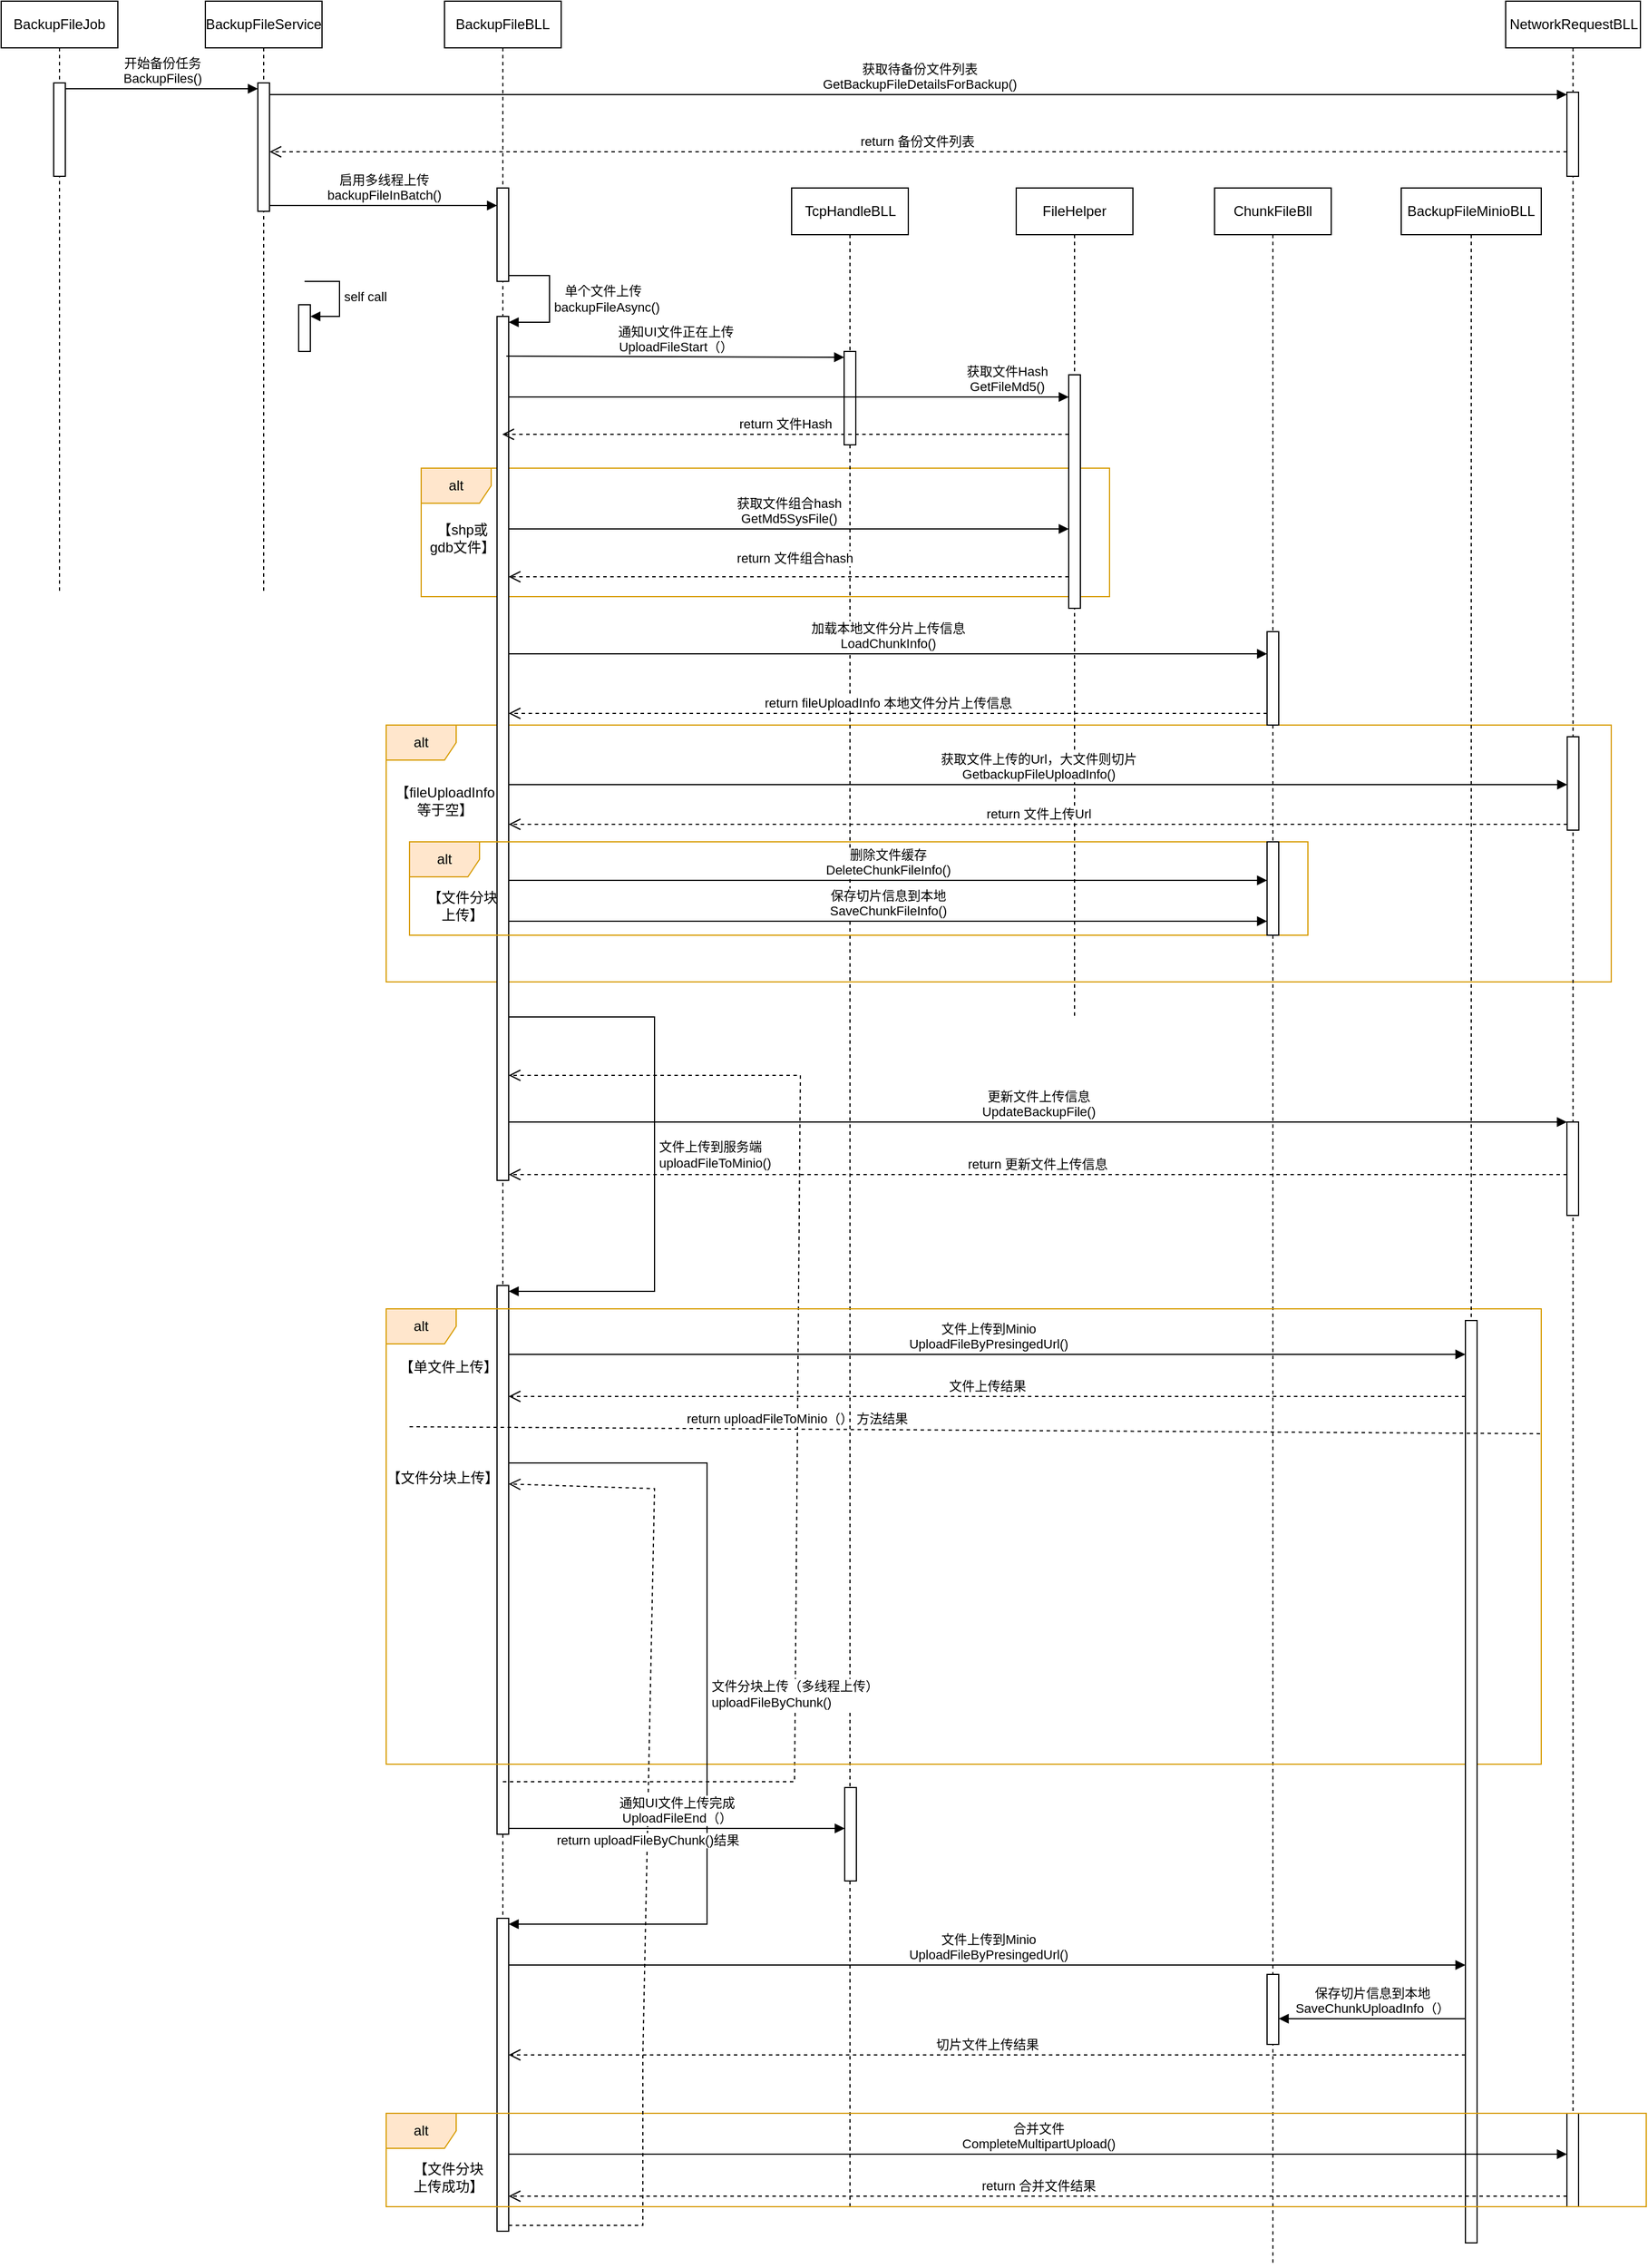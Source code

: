 <mxfile version="22.1.4" type="github">
  <diagram name="Page-1" id="9361dd3d-8414-5efd-6122-117bd74ce7a7">
    <mxGraphModel dx="1834" dy="746" grid="1" gridSize="10" guides="1" tooltips="1" connect="1" arrows="1" fold="1" page="0" pageScale="1.5" pageWidth="826" pageHeight="1169" background="none" math="0" shadow="0">
      <root>
        <mxCell id="0" />
        <mxCell id="1" parent="0" />
        <mxCell id="oIaSWCsyc41wVR5_9SYv-131" value="alt" style="shape=umlFrame;whiteSpace=wrap;html=1;pointerEvents=0;fillColor=#ffe6cc;strokeColor=#d79b00;" vertex="1" parent="1">
          <mxGeometry x="220" y="940" width="1050" height="220" as="geometry" />
        </mxCell>
        <mxCell id="oIaSWCsyc41wVR5_9SYv-118" value="alt" style="shape=umlFrame;whiteSpace=wrap;html=1;pointerEvents=0;fillColor=#ffe6cc;strokeColor=#d79b00;" vertex="1" parent="1">
          <mxGeometry x="250" y="720" width="590" height="110" as="geometry" />
        </mxCell>
        <mxCell id="oIaSWCsyc41wVR5_9SYv-89" value="BackupFileJob" style="shape=umlLifeline;perimeter=lifelinePerimeter;whiteSpace=wrap;html=1;container=1;dropTarget=0;collapsible=0;recursiveResize=0;outlineConnect=0;portConstraint=eastwest;newEdgeStyle={&quot;curved&quot;:0,&quot;rounded&quot;:0};" vertex="1" parent="1">
          <mxGeometry x="-110" y="320" width="100" height="505" as="geometry" />
        </mxCell>
        <mxCell id="oIaSWCsyc41wVR5_9SYv-90" value="" style="html=1;points=[[0,0,0,0,5],[0,1,0,0,-5],[1,0,0,0,5],[1,1,0,0,-5]];perimeter=orthogonalPerimeter;outlineConnect=0;targetShapes=umlLifeline;portConstraint=eastwest;newEdgeStyle={&quot;curved&quot;:0,&quot;rounded&quot;:0};" vertex="1" parent="oIaSWCsyc41wVR5_9SYv-89">
          <mxGeometry x="45" y="70" width="10" height="80" as="geometry" />
        </mxCell>
        <mxCell id="oIaSWCsyc41wVR5_9SYv-91" value="BackupFileService" style="shape=umlLifeline;perimeter=lifelinePerimeter;whiteSpace=wrap;html=1;container=1;dropTarget=0;collapsible=0;recursiveResize=0;outlineConnect=0;portConstraint=eastwest;newEdgeStyle={&quot;curved&quot;:0,&quot;rounded&quot;:0};" vertex="1" parent="1">
          <mxGeometry x="65" y="320" width="100" height="505" as="geometry" />
        </mxCell>
        <mxCell id="oIaSWCsyc41wVR5_9SYv-92" value="" style="html=1;points=[[0,0,0,0,5],[0,1,0,0,-5],[1,0,0,0,5],[1,1,0,0,-5]];perimeter=orthogonalPerimeter;outlineConnect=0;targetShapes=umlLifeline;portConstraint=eastwest;newEdgeStyle={&quot;curved&quot;:0,&quot;rounded&quot;:0};" vertex="1" parent="oIaSWCsyc41wVR5_9SYv-91">
          <mxGeometry x="45" y="70" width="10" height="110" as="geometry" />
        </mxCell>
        <mxCell id="oIaSWCsyc41wVR5_9SYv-94" value="开始备份任务&lt;br&gt;BackupFiles()" style="html=1;verticalAlign=bottom;endArrow=block;curved=0;rounded=0;exitX=1;exitY=0;exitDx=0;exitDy=5;exitPerimeter=0;" edge="1" parent="1" source="oIaSWCsyc41wVR5_9SYv-90" target="oIaSWCsyc41wVR5_9SYv-92">
          <mxGeometry x="0.006" width="80" relative="1" as="geometry">
            <mxPoint x="-10" y="390" as="sourcePoint" />
            <mxPoint x="160.5" y="390" as="targetPoint" />
            <mxPoint as="offset" />
          </mxGeometry>
        </mxCell>
        <mxCell id="oIaSWCsyc41wVR5_9SYv-95" value="NetworkRequestBLL" style="shape=umlLifeline;perimeter=lifelinePerimeter;whiteSpace=wrap;html=1;container=1;dropTarget=0;collapsible=0;recursiveResize=0;outlineConnect=0;portConstraint=eastwest;newEdgeStyle={&quot;curved&quot;:0,&quot;rounded&quot;:0};" vertex="1" parent="1">
          <mxGeometry x="1179.5" y="320" width="115.5" height="1860" as="geometry" />
        </mxCell>
        <mxCell id="oIaSWCsyc41wVR5_9SYv-96" value="" style="html=1;points=[[0,0,0,0,5],[0,1,0,0,-5],[1,0,0,0,5],[1,1,0,0,-5]];perimeter=orthogonalPerimeter;outlineConnect=0;targetShapes=umlLifeline;portConstraint=eastwest;newEdgeStyle={&quot;curved&quot;:0,&quot;rounded&quot;:0};" vertex="1" parent="oIaSWCsyc41wVR5_9SYv-95">
          <mxGeometry x="52.5" y="78" width="10" height="72" as="geometry" />
        </mxCell>
        <mxCell id="oIaSWCsyc41wVR5_9SYv-133" value="" style="html=1;points=[[0,0,0,0,5],[0,1,0,0,-5],[1,0,0,0,5],[1,1,0,0,-5]];perimeter=orthogonalPerimeter;outlineConnect=0;targetShapes=umlLifeline;portConstraint=eastwest;newEdgeStyle={&quot;curved&quot;:0,&quot;rounded&quot;:0};" vertex="1" parent="oIaSWCsyc41wVR5_9SYv-95">
          <mxGeometry x="52.75" y="630" width="10" height="80" as="geometry" />
        </mxCell>
        <mxCell id="oIaSWCsyc41wVR5_9SYv-165" value="" style="html=1;points=[[0,0,0,0,5],[0,1,0,0,-5],[1,0,0,0,5],[1,1,0,0,-5]];perimeter=orthogonalPerimeter;outlineConnect=0;targetShapes=umlLifeline;portConstraint=eastwest;newEdgeStyle={&quot;curved&quot;:0,&quot;rounded&quot;:0};" vertex="1" parent="oIaSWCsyc41wVR5_9SYv-95">
          <mxGeometry x="52.5" y="1809" width="10" height="80" as="geometry" />
        </mxCell>
        <mxCell id="oIaSWCsyc41wVR5_9SYv-170" value="" style="html=1;points=[[0,0,0,0,5],[0,1,0,0,-5],[1,0,0,0,5],[1,1,0,0,-5]];perimeter=orthogonalPerimeter;outlineConnect=0;targetShapes=umlLifeline;portConstraint=eastwest;newEdgeStyle={&quot;curved&quot;:0,&quot;rounded&quot;:0};" vertex="1" parent="oIaSWCsyc41wVR5_9SYv-95">
          <mxGeometry x="52.5" y="960" width="10" height="80" as="geometry" />
        </mxCell>
        <mxCell id="oIaSWCsyc41wVR5_9SYv-97" value="获取待备份文件列表&lt;br&gt;GetBackupFileDetailsForBackup()" style="html=1;verticalAlign=bottom;endArrow=block;curved=0;rounded=0;" edge="1" parent="1" target="oIaSWCsyc41wVR5_9SYv-96">
          <mxGeometry x="0.001" width="80" relative="1" as="geometry">
            <mxPoint x="120" y="400" as="sourcePoint" />
            <mxPoint x="200" y="400" as="targetPoint" />
            <mxPoint as="offset" />
          </mxGeometry>
        </mxCell>
        <mxCell id="oIaSWCsyc41wVR5_9SYv-98" value="return 备份文件列表" style="html=1;verticalAlign=bottom;endArrow=open;dashed=1;endSize=8;curved=0;rounded=0;" edge="1" parent="1" source="oIaSWCsyc41wVR5_9SYv-96">
          <mxGeometry x="0.001" relative="1" as="geometry">
            <mxPoint x="775" y="449" as="sourcePoint" />
            <mxPoint x="120" y="449" as="targetPoint" />
            <mxPoint as="offset" />
          </mxGeometry>
        </mxCell>
        <mxCell id="oIaSWCsyc41wVR5_9SYv-99" value="BackupFileBLL" style="shape=umlLifeline;perimeter=lifelinePerimeter;whiteSpace=wrap;html=1;container=1;dropTarget=0;collapsible=0;recursiveResize=0;outlineConnect=0;portConstraint=eastwest;newEdgeStyle={&quot;curved&quot;:0,&quot;rounded&quot;:0};" vertex="1" parent="1">
          <mxGeometry x="270" y="320" width="100" height="1910" as="geometry" />
        </mxCell>
        <mxCell id="oIaSWCsyc41wVR5_9SYv-100" value="" style="html=1;points=[[0,0,0,0,5],[0,1,0,0,-5],[1,0,0,0,5],[1,1,0,0,-5]];perimeter=orthogonalPerimeter;outlineConnect=0;targetShapes=umlLifeline;portConstraint=eastwest;newEdgeStyle={&quot;curved&quot;:0,&quot;rounded&quot;:0};" vertex="1" parent="oIaSWCsyc41wVR5_9SYv-99">
          <mxGeometry x="45" y="160" width="10" height="80" as="geometry" />
        </mxCell>
        <mxCell id="oIaSWCsyc41wVR5_9SYv-107" value="" style="html=1;points=[[0,0,0,0,5],[0,1,0,0,-5],[1,0,0,0,5],[1,1,0,0,-5]];perimeter=orthogonalPerimeter;outlineConnect=0;targetShapes=umlLifeline;portConstraint=eastwest;newEdgeStyle={&quot;curved&quot;:0,&quot;rounded&quot;:0};" vertex="1" parent="oIaSWCsyc41wVR5_9SYv-99">
          <mxGeometry x="45" y="270" width="10" height="740" as="geometry" />
        </mxCell>
        <mxCell id="oIaSWCsyc41wVR5_9SYv-106" value="&amp;nbsp; &amp;nbsp;单个文件上传&lt;br&gt;backupFileAsync()" style="html=1;align=left;spacingLeft=2;endArrow=block;rounded=0;edgeStyle=orthogonalEdgeStyle;curved=0;rounded=0;exitX=1;exitY=1;exitDx=0;exitDy=-5;exitPerimeter=0;entryX=1;entryY=0;entryDx=0;entryDy=5;entryPerimeter=0;" edge="1" target="oIaSWCsyc41wVR5_9SYv-107" parent="oIaSWCsyc41wVR5_9SYv-99" source="oIaSWCsyc41wVR5_9SYv-100">
          <mxGeometry relative="1" as="geometry">
            <mxPoint x="67.28" y="220" as="sourcePoint" />
            <Array as="points">
              <mxPoint x="90" y="235" />
              <mxPoint x="90" y="275" />
            </Array>
            <mxPoint x="72.28" y="250" as="targetPoint" />
            <mxPoint as="offset" />
          </mxGeometry>
        </mxCell>
        <mxCell id="oIaSWCsyc41wVR5_9SYv-143" value="" style="html=1;points=[[0,0,0,0,5],[0,1,0,0,-5],[1,0,0,0,5],[1,1,0,0,-5]];perimeter=orthogonalPerimeter;outlineConnect=0;targetShapes=umlLifeline;portConstraint=eastwest;newEdgeStyle={&quot;curved&quot;:0,&quot;rounded&quot;:0};" vertex="1" parent="oIaSWCsyc41wVR5_9SYv-99">
          <mxGeometry x="45" y="1100" width="10" height="470" as="geometry" />
        </mxCell>
        <mxCell id="oIaSWCsyc41wVR5_9SYv-145" value="文件上传到服务端&lt;br&gt;uploadFileToMinio()" style="html=1;align=left;spacingLeft=2;endArrow=block;rounded=0;edgeStyle=orthogonalEdgeStyle;curved=0;rounded=0;entryX=1;entryY=0;entryDx=0;entryDy=5;entryPerimeter=0;" edge="1" target="oIaSWCsyc41wVR5_9SYv-143" parent="oIaSWCsyc41wVR5_9SYv-99" source="oIaSWCsyc41wVR5_9SYv-107">
          <mxGeometry x="0.002" relative="1" as="geometry">
            <mxPoint x="150" y="880" as="sourcePoint" />
            <Array as="points">
              <mxPoint x="180" y="870" />
              <mxPoint x="180" y="1105" />
            </Array>
            <mxPoint x="160" y="1000" as="targetPoint" />
            <mxPoint as="offset" />
          </mxGeometry>
        </mxCell>
        <mxCell id="oIaSWCsyc41wVR5_9SYv-155" value="" style="html=1;points=[[0,0,0,0,5],[0,1,0,0,-5],[1,0,0,0,5],[1,1,0,0,-5]];perimeter=orthogonalPerimeter;outlineConnect=0;targetShapes=umlLifeline;portConstraint=eastwest;newEdgeStyle={&quot;curved&quot;:0,&quot;rounded&quot;:0};" vertex="1" parent="oIaSWCsyc41wVR5_9SYv-99">
          <mxGeometry x="45" y="1642" width="10" height="268" as="geometry" />
        </mxCell>
        <mxCell id="oIaSWCsyc41wVR5_9SYv-169" value="return&amp;nbsp;uploadFileToMinio（） 方法结果" style="html=1;verticalAlign=bottom;endArrow=open;dashed=1;endSize=8;curved=0;rounded=0;" edge="1" parent="oIaSWCsyc41wVR5_9SYv-99" source="oIaSWCsyc41wVR5_9SYv-99" target="oIaSWCsyc41wVR5_9SYv-107">
          <mxGeometry relative="1" as="geometry">
            <mxPoint x="180" y="1539" as="sourcePoint" />
            <mxPoint x="180" y="1050" as="targetPoint" />
            <Array as="points">
              <mxPoint x="300" y="1525" />
              <mxPoint x="305" y="920" />
            </Array>
            <mxPoint as="offset" />
          </mxGeometry>
        </mxCell>
        <mxCell id="oIaSWCsyc41wVR5_9SYv-101" value="启用多线程上传&lt;br&gt;backupFileInBatch()" style="html=1;verticalAlign=bottom;endArrow=block;curved=0;rounded=0;exitX=1;exitY=1;exitDx=0;exitDy=-5;exitPerimeter=0;" edge="1" parent="1" source="oIaSWCsyc41wVR5_9SYv-92" target="oIaSWCsyc41wVR5_9SYv-100">
          <mxGeometry x="0.005" width="80" relative="1" as="geometry">
            <mxPoint x="120" y="490" as="sourcePoint" />
            <mxPoint x="200" y="490" as="targetPoint" />
            <mxPoint as="offset" />
          </mxGeometry>
        </mxCell>
        <mxCell id="oIaSWCsyc41wVR5_9SYv-103" value="" style="html=1;points=[[0,0,0,0,5],[0,1,0,0,-5],[1,0,0,0,5],[1,1,0,0,-5]];perimeter=orthogonalPerimeter;outlineConnect=0;targetShapes=umlLifeline;portConstraint=eastwest;newEdgeStyle={&quot;curved&quot;:0,&quot;rounded&quot;:0};" vertex="1" parent="1">
          <mxGeometry x="145" y="580" width="10" height="40" as="geometry" />
        </mxCell>
        <mxCell id="oIaSWCsyc41wVR5_9SYv-104" value="self call" style="html=1;align=left;spacingLeft=2;endArrow=block;rounded=0;edgeStyle=orthogonalEdgeStyle;curved=0;rounded=0;" edge="1" target="oIaSWCsyc41wVR5_9SYv-103" parent="1">
          <mxGeometry relative="1" as="geometry">
            <mxPoint x="150" y="560" as="sourcePoint" />
            <Array as="points">
              <mxPoint x="180" y="590" />
            </Array>
          </mxGeometry>
        </mxCell>
        <mxCell id="oIaSWCsyc41wVR5_9SYv-108" value="TcpHandleBLL" style="shape=umlLifeline;perimeter=lifelinePerimeter;whiteSpace=wrap;html=1;container=1;dropTarget=0;collapsible=0;recursiveResize=0;outlineConnect=0;portConstraint=eastwest;newEdgeStyle={&quot;curved&quot;:0,&quot;rounded&quot;:0};" vertex="1" parent="1">
          <mxGeometry x="567.5" y="480" width="100" height="1730" as="geometry" />
        </mxCell>
        <mxCell id="oIaSWCsyc41wVR5_9SYv-109" value="" style="html=1;points=[[0,0,0,0,5],[0,1,0,0,-5],[1,0,0,0,5],[1,1,0,0,-5]];perimeter=orthogonalPerimeter;outlineConnect=0;targetShapes=umlLifeline;portConstraint=eastwest;newEdgeStyle={&quot;curved&quot;:0,&quot;rounded&quot;:0};" vertex="1" parent="oIaSWCsyc41wVR5_9SYv-108">
          <mxGeometry x="45" y="140" width="10" height="80" as="geometry" />
        </mxCell>
        <mxCell id="oIaSWCsyc41wVR5_9SYv-173" value="" style="html=1;points=[[0,0,0,0,5],[0,1,0,0,-5],[1,0,0,0,5],[1,1,0,0,-5]];perimeter=orthogonalPerimeter;outlineConnect=0;targetShapes=umlLifeline;portConstraint=eastwest;newEdgeStyle={&quot;curved&quot;:0,&quot;rounded&quot;:0};" vertex="1" parent="oIaSWCsyc41wVR5_9SYv-108">
          <mxGeometry x="45.5" y="1370" width="10" height="80" as="geometry" />
        </mxCell>
        <mxCell id="oIaSWCsyc41wVR5_9SYv-112" value="通知UI文件正在上传&lt;br&gt;UploadFileStart（）" style="html=1;verticalAlign=bottom;endArrow=block;curved=0;rounded=0;exitX=0.8;exitY=0.388;exitDx=0;exitDy=0;exitPerimeter=0;entryX=0;entryY=0;entryDx=0;entryDy=5;entryPerimeter=0;" edge="1" parent="1" target="oIaSWCsyc41wVR5_9SYv-109">
          <mxGeometry width="80" relative="1" as="geometry">
            <mxPoint x="323" y="624.04" as="sourcePoint" />
            <mxPoint x="605" y="624.04" as="targetPoint" />
          </mxGeometry>
        </mxCell>
        <mxCell id="oIaSWCsyc41wVR5_9SYv-113" value="FileHelper" style="shape=umlLifeline;perimeter=lifelinePerimeter;whiteSpace=wrap;html=1;container=1;dropTarget=0;collapsible=0;recursiveResize=0;outlineConnect=0;portConstraint=eastwest;newEdgeStyle={&quot;curved&quot;:0,&quot;rounded&quot;:0};" vertex="1" parent="1">
          <mxGeometry x="760" y="480" width="100" height="710" as="geometry" />
        </mxCell>
        <mxCell id="oIaSWCsyc41wVR5_9SYv-114" value="" style="html=1;points=[[0,0,0,0,5],[0,1,0,0,-5],[1,0,0,0,5],[1,1,0,0,-5]];perimeter=orthogonalPerimeter;outlineConnect=0;targetShapes=umlLifeline;portConstraint=eastwest;newEdgeStyle={&quot;curved&quot;:0,&quot;rounded&quot;:0};" vertex="1" parent="oIaSWCsyc41wVR5_9SYv-113">
          <mxGeometry x="45" y="160" width="10" height="200" as="geometry" />
        </mxCell>
        <mxCell id="oIaSWCsyc41wVR5_9SYv-115" value="获取文件Hash&lt;br&gt;GetFileMd5()" style="html=1;verticalAlign=bottom;endArrow=block;curved=0;rounded=0;" edge="1" parent="1" target="oIaSWCsyc41wVR5_9SYv-114">
          <mxGeometry x="0.779" width="80" relative="1" as="geometry">
            <mxPoint x="325" y="659" as="sourcePoint" />
            <mxPoint x="440" y="659" as="targetPoint" />
            <mxPoint as="offset" />
          </mxGeometry>
        </mxCell>
        <mxCell id="oIaSWCsyc41wVR5_9SYv-116" value="return 文件Hash" style="html=1;verticalAlign=bottom;endArrow=open;dashed=1;endSize=8;curved=0;rounded=0;" edge="1" parent="1">
          <mxGeometry relative="1" as="geometry">
            <mxPoint x="805" y="691" as="sourcePoint" />
            <mxPoint x="319.5" y="691" as="targetPoint" />
          </mxGeometry>
        </mxCell>
        <mxCell id="oIaSWCsyc41wVR5_9SYv-119" value="【shp或&lt;br style=&quot;border-color: var(--border-color);&quot;&gt;gdb文件】" style="text;html=1;align=center;verticalAlign=middle;resizable=0;points=[];autosize=1;strokeColor=none;fillColor=none;" vertex="1" parent="1">
          <mxGeometry x="245" y="760" width="80" height="40" as="geometry" />
        </mxCell>
        <mxCell id="oIaSWCsyc41wVR5_9SYv-123" value="获取文件组合hash&lt;br&gt;GetMd5SysFile()" style="html=1;verticalAlign=bottom;endArrow=block;curved=0;rounded=0;" edge="1" parent="1">
          <mxGeometry width="80" relative="1" as="geometry">
            <mxPoint x="325" y="772" as="sourcePoint" />
            <mxPoint x="805" y="772" as="targetPoint" />
          </mxGeometry>
        </mxCell>
        <mxCell id="oIaSWCsyc41wVR5_9SYv-125" value="ChunkFileBll" style="shape=umlLifeline;perimeter=lifelinePerimeter;whiteSpace=wrap;html=1;container=1;dropTarget=0;collapsible=0;recursiveResize=0;outlineConnect=0;portConstraint=eastwest;newEdgeStyle={&quot;curved&quot;:0,&quot;rounded&quot;:0};" vertex="1" parent="1">
          <mxGeometry x="930" y="480" width="100" height="1780" as="geometry" />
        </mxCell>
        <mxCell id="oIaSWCsyc41wVR5_9SYv-126" value="" style="html=1;points=[[0,0,0,0,5],[0,1,0,0,-5],[1,0,0,0,5],[1,1,0,0,-5]];perimeter=orthogonalPerimeter;outlineConnect=0;targetShapes=umlLifeline;portConstraint=eastwest;newEdgeStyle={&quot;curved&quot;:0,&quot;rounded&quot;:0};" vertex="1" parent="oIaSWCsyc41wVR5_9SYv-125">
          <mxGeometry x="45" y="380" width="10" height="80" as="geometry" />
        </mxCell>
        <mxCell id="oIaSWCsyc41wVR5_9SYv-175" value="" style="html=1;points=[[0,0,0,0,5],[0,1,0,0,-5],[1,0,0,0,5],[1,1,0,0,-5]];perimeter=orthogonalPerimeter;outlineConnect=0;targetShapes=umlLifeline;portConstraint=eastwest;newEdgeStyle={&quot;curved&quot;:0,&quot;rounded&quot;:0};" vertex="1" parent="oIaSWCsyc41wVR5_9SYv-125">
          <mxGeometry x="45" y="1530" width="10" height="60" as="geometry" />
        </mxCell>
        <mxCell id="oIaSWCsyc41wVR5_9SYv-127" value="return 文件组合hash" style="html=1;verticalAlign=bottom;endArrow=open;dashed=1;endSize=8;curved=0;rounded=0;" edge="1" parent="1">
          <mxGeometry x="-0.021" y="-7" relative="1" as="geometry">
            <mxPoint x="805" y="813" as="sourcePoint" />
            <mxPoint x="325" y="813" as="targetPoint" />
            <mxPoint as="offset" />
          </mxGeometry>
        </mxCell>
        <mxCell id="oIaSWCsyc41wVR5_9SYv-129" value="加载本地文件分片上传信息&lt;br&gt;LoadChunkInfo()" style="html=1;verticalAlign=bottom;endArrow=block;curved=0;rounded=0;entryX=0;entryY=0;entryDx=0;entryDy=5;entryPerimeter=0;" edge="1" parent="1">
          <mxGeometry width="80" relative="1" as="geometry">
            <mxPoint x="325" y="879" as="sourcePoint" />
            <mxPoint x="975" y="879" as="targetPoint" />
            <mxPoint as="offset" />
          </mxGeometry>
        </mxCell>
        <mxCell id="oIaSWCsyc41wVR5_9SYv-130" value="return&amp;nbsp;fileUploadInfo 本地文件分片上传信息" style="html=1;verticalAlign=bottom;endArrow=open;dashed=1;endSize=8;curved=0;rounded=0;" edge="1" parent="1">
          <mxGeometry relative="1" as="geometry">
            <mxPoint x="975" y="930" as="sourcePoint" />
            <mxPoint x="325" y="930" as="targetPoint" />
            <mxPoint as="offset" />
          </mxGeometry>
        </mxCell>
        <mxCell id="oIaSWCsyc41wVR5_9SYv-132" value="【fileUploadInfo&lt;br style=&quot;border-color: var(--border-color);&quot;&gt;等于空】" style="text;html=1;align=center;verticalAlign=middle;resizable=0;points=[];autosize=1;strokeColor=none;fillColor=none;" vertex="1" parent="1">
          <mxGeometry x="215" y="985" width="110" height="40" as="geometry" />
        </mxCell>
        <mxCell id="oIaSWCsyc41wVR5_9SYv-134" value="获取文件上传的Url，大文件则切片&lt;br&gt;GetbackupFileUploadInfo()" style="html=1;verticalAlign=bottom;endArrow=block;curved=0;rounded=0;" edge="1" parent="1" target="oIaSWCsyc41wVR5_9SYv-133">
          <mxGeometry width="80" relative="1" as="geometry">
            <mxPoint x="325" y="991" as="sourcePoint" />
            <mxPoint x="1120.25" y="991" as="targetPoint" />
          </mxGeometry>
        </mxCell>
        <mxCell id="oIaSWCsyc41wVR5_9SYv-135" value="alt" style="shape=umlFrame;whiteSpace=wrap;html=1;pointerEvents=0;fillColor=#ffe6cc;strokeColor=#d79b00;" vertex="1" parent="1">
          <mxGeometry x="240" y="1040" width="770" height="80" as="geometry" />
        </mxCell>
        <mxCell id="oIaSWCsyc41wVR5_9SYv-137" value="【单文件上传】" style="text;html=1;align=center;verticalAlign=middle;resizable=0;points=[];autosize=1;strokeColor=none;fillColor=none;" vertex="1" parent="1">
          <mxGeometry x="218" y="1475" width="110" height="30" as="geometry" />
        </mxCell>
        <mxCell id="oIaSWCsyc41wVR5_9SYv-138" value="" style="html=1;points=[[0,0,0,0,5],[0,1,0,0,-5],[1,0,0,0,5],[1,1,0,0,-5]];perimeter=orthogonalPerimeter;outlineConnect=0;targetShapes=umlLifeline;portConstraint=eastwest;newEdgeStyle={&quot;curved&quot;:0,&quot;rounded&quot;:0};" vertex="1" parent="1">
          <mxGeometry x="975" y="1040" width="10" height="80" as="geometry" />
        </mxCell>
        <mxCell id="oIaSWCsyc41wVR5_9SYv-140" value="return 文件上传Url" style="html=1;verticalAlign=bottom;endArrow=open;dashed=1;endSize=8;curved=0;rounded=0;exitX=0;exitY=1;exitDx=0;exitDy=-5;exitPerimeter=0;" edge="1" parent="1" source="oIaSWCsyc41wVR5_9SYv-133" target="oIaSWCsyc41wVR5_9SYv-107">
          <mxGeometry relative="1" as="geometry">
            <mxPoint x="1080" y="1020" as="sourcePoint" />
            <mxPoint x="1000" y="1020" as="targetPoint" />
          </mxGeometry>
        </mxCell>
        <mxCell id="oIaSWCsyc41wVR5_9SYv-141" value="删除文件缓存&lt;br&gt;DeleteChunkFileInfo()" style="html=1;verticalAlign=bottom;endArrow=block;curved=0;rounded=0;" edge="1" parent="1">
          <mxGeometry width="80" relative="1" as="geometry">
            <mxPoint x="325" y="1073" as="sourcePoint" />
            <mxPoint x="975" y="1073" as="targetPoint" />
          </mxGeometry>
        </mxCell>
        <mxCell id="oIaSWCsyc41wVR5_9SYv-142" value="保存切片信息到本地&lt;br&gt;SaveChunkFileInfo()" style="html=1;verticalAlign=bottom;endArrow=block;curved=0;rounded=0;" edge="1" parent="1">
          <mxGeometry width="80" relative="1" as="geometry">
            <mxPoint x="325" y="1108" as="sourcePoint" />
            <mxPoint x="975" y="1108" as="targetPoint" />
            <mxPoint as="offset" />
          </mxGeometry>
        </mxCell>
        <mxCell id="oIaSWCsyc41wVR5_9SYv-147" value="alt" style="shape=umlFrame;whiteSpace=wrap;html=1;pointerEvents=0;fillColor=#ffe6cc;strokeColor=#d79b00;" vertex="1" parent="1">
          <mxGeometry x="220" y="1440" width="990" height="390" as="geometry" />
        </mxCell>
        <mxCell id="oIaSWCsyc41wVR5_9SYv-148" value="文件上传到Minio&lt;br&gt;UploadFileByPresingedUrl()" style="html=1;verticalAlign=bottom;endArrow=block;curved=0;rounded=0;" edge="1" parent="1" target="oIaSWCsyc41wVR5_9SYv-146">
          <mxGeometry x="0.001" width="80" relative="1" as="geometry">
            <mxPoint x="325" y="1479" as="sourcePoint" />
            <mxPoint x="1135" y="1479" as="targetPoint" />
            <mxPoint as="offset" />
          </mxGeometry>
        </mxCell>
        <mxCell id="oIaSWCsyc41wVR5_9SYv-149" value="BackupFileMinioBLL" style="shape=umlLifeline;perimeter=lifelinePerimeter;whiteSpace=wrap;html=1;container=1;dropTarget=0;collapsible=0;recursiveResize=0;outlineConnect=0;portConstraint=eastwest;newEdgeStyle={&quot;curved&quot;:0,&quot;rounded&quot;:0};" vertex="1" parent="1">
          <mxGeometry x="1090" y="480" width="120" height="1760" as="geometry" />
        </mxCell>
        <mxCell id="oIaSWCsyc41wVR5_9SYv-146" value="" style="html=1;points=[[0,0,0,0,5],[0,1,0,0,-5],[1,0,0,0,5],[1,1,0,0,-5]];perimeter=orthogonalPerimeter;outlineConnect=0;targetShapes=umlLifeline;portConstraint=eastwest;newEdgeStyle={&quot;curved&quot;:0,&quot;rounded&quot;:0};" vertex="1" parent="oIaSWCsyc41wVR5_9SYv-149">
          <mxGeometry x="55" y="970" width="10" height="790" as="geometry" />
        </mxCell>
        <mxCell id="oIaSWCsyc41wVR5_9SYv-151" value="文件上传结果" style="html=1;verticalAlign=bottom;endArrow=open;dashed=1;endSize=8;curved=0;rounded=0;" edge="1" parent="1" source="oIaSWCsyc41wVR5_9SYv-146">
          <mxGeometry relative="1" as="geometry">
            <mxPoint x="1135" y="1515" as="sourcePoint" />
            <mxPoint x="325" y="1515" as="targetPoint" />
          </mxGeometry>
        </mxCell>
        <mxCell id="oIaSWCsyc41wVR5_9SYv-152" value="" style="endArrow=none;dashed=1;html=1;rounded=0;entryX=1;entryY=0.614;entryDx=0;entryDy=0;entryPerimeter=0;" edge="1" parent="1">
          <mxGeometry width="50" height="50" relative="1" as="geometry">
            <mxPoint x="240" y="1541" as="sourcePoint" />
            <mxPoint x="1210" y="1546.96" as="targetPoint" />
          </mxGeometry>
        </mxCell>
        <mxCell id="oIaSWCsyc41wVR5_9SYv-153" value="【文件分块上传】" style="text;html=1;align=center;verticalAlign=middle;resizable=0;points=[];autosize=1;strokeColor=none;fillColor=none;" vertex="1" parent="1">
          <mxGeometry x="208" y="1570" width="120" height="30" as="geometry" />
        </mxCell>
        <mxCell id="oIaSWCsyc41wVR5_9SYv-154" value="【文件分块&lt;br&gt;上传】" style="text;html=1;align=center;verticalAlign=middle;resizable=0;points=[];autosize=1;strokeColor=none;fillColor=none;" vertex="1" parent="1">
          <mxGeometry x="245" y="1075" width="80" height="40" as="geometry" />
        </mxCell>
        <mxCell id="oIaSWCsyc41wVR5_9SYv-156" value="文件分块上传（多线程上传）&lt;br&gt;uploadFileByChunk()" style="html=1;align=left;spacingLeft=2;endArrow=block;rounded=0;edgeStyle=orthogonalEdgeStyle;curved=0;rounded=0;entryX=1;entryY=0;entryDx=0;entryDy=5;entryPerimeter=0;" edge="1" parent="1" target="oIaSWCsyc41wVR5_9SYv-155">
          <mxGeometry x="0.002" relative="1" as="geometry">
            <mxPoint x="325" y="1572" as="sourcePoint" />
            <Array as="points">
              <mxPoint x="495" y="1572" />
              <mxPoint x="495" y="1967" />
            </Array>
            <mxPoint x="370" y="1807" as="targetPoint" />
            <mxPoint as="offset" />
          </mxGeometry>
        </mxCell>
        <mxCell id="oIaSWCsyc41wVR5_9SYv-157" value="文件上传到Minio&lt;br&gt;UploadFileByPresingedUrl()" style="html=1;verticalAlign=bottom;endArrow=block;curved=0;rounded=0;" edge="1" parent="1">
          <mxGeometry x="0.001" width="80" relative="1" as="geometry">
            <mxPoint x="325" y="2002" as="sourcePoint" />
            <mxPoint x="1145" y="2002" as="targetPoint" />
            <mxPoint as="offset" />
          </mxGeometry>
        </mxCell>
        <mxCell id="oIaSWCsyc41wVR5_9SYv-160" value="切片文件上传结果" style="html=1;verticalAlign=bottom;endArrow=open;dashed=1;endSize=8;curved=0;rounded=0;" edge="1" parent="1">
          <mxGeometry relative="1" as="geometry">
            <mxPoint x="1145" y="2079" as="sourcePoint" />
            <mxPoint x="325" y="2079" as="targetPoint" />
          </mxGeometry>
        </mxCell>
        <mxCell id="oIaSWCsyc41wVR5_9SYv-163" value="alt" style="shape=umlFrame;whiteSpace=wrap;html=1;pointerEvents=0;fillColor=#ffe6cc;strokeColor=#d79b00;" vertex="1" parent="1">
          <mxGeometry x="220" y="2129" width="1080" height="80" as="geometry" />
        </mxCell>
        <mxCell id="oIaSWCsyc41wVR5_9SYv-164" value="【文件分块&lt;br&gt;上传成功】" style="text;html=1;align=center;verticalAlign=middle;resizable=0;points=[];autosize=1;strokeColor=none;fillColor=none;" vertex="1" parent="1">
          <mxGeometry x="233" y="2164" width="80" height="40" as="geometry" />
        </mxCell>
        <mxCell id="oIaSWCsyc41wVR5_9SYv-166" value="合并文件&lt;br&gt;CompleteMultipartUpload()" style="html=1;verticalAlign=bottom;endArrow=block;curved=0;rounded=0;" edge="1" parent="1">
          <mxGeometry width="80" relative="1" as="geometry">
            <mxPoint x="325" y="2164" as="sourcePoint" />
            <mxPoint x="1232" y="2164" as="targetPoint" />
          </mxGeometry>
        </mxCell>
        <mxCell id="oIaSWCsyc41wVR5_9SYv-167" value="return 合并文件结果" style="html=1;verticalAlign=bottom;endArrow=open;dashed=1;endSize=8;curved=0;rounded=0;" edge="1" parent="1">
          <mxGeometry relative="1" as="geometry">
            <mxPoint x="1232" y="2200" as="sourcePoint" />
            <mxPoint x="325" y="2200" as="targetPoint" />
          </mxGeometry>
        </mxCell>
        <mxCell id="oIaSWCsyc41wVR5_9SYv-168" value="return&amp;nbsp;uploadFileByChunk()结果" style="html=1;verticalAlign=bottom;endArrow=open;dashed=1;endSize=8;curved=0;rounded=0;entryX=0.975;entryY=1.2;entryDx=0;entryDy=0;entryPerimeter=0;exitX=1;exitY=1;exitDx=0;exitDy=-5;exitPerimeter=0;" edge="1" parent="1" source="oIaSWCsyc41wVR5_9SYv-155">
          <mxGeometry x="0.001" relative="1" as="geometry">
            <mxPoint x="325" y="2079" as="sourcePoint" />
            <mxPoint x="325" y="1590" as="targetPoint" />
            <Array as="points">
              <mxPoint x="440" y="2225" />
              <mxPoint x="440" y="2079" />
              <mxPoint x="450" y="1594" />
            </Array>
            <mxPoint as="offset" />
          </mxGeometry>
        </mxCell>
        <mxCell id="oIaSWCsyc41wVR5_9SYv-171" value="更新文件上传信息&lt;br&gt;UpdateBackupFile()" style="html=1;verticalAlign=bottom;endArrow=block;curved=0;rounded=0;" edge="1" parent="1" source="oIaSWCsyc41wVR5_9SYv-107" target="oIaSWCsyc41wVR5_9SYv-170">
          <mxGeometry width="80" relative="1" as="geometry">
            <mxPoint x="360" y="1300" as="sourcePoint" />
            <mxPoint x="440" y="1300" as="targetPoint" />
          </mxGeometry>
        </mxCell>
        <mxCell id="oIaSWCsyc41wVR5_9SYv-172" value="return 更新文件上传信息" style="html=1;verticalAlign=bottom;endArrow=open;dashed=1;endSize=8;curved=0;rounded=0;entryX=1;entryY=1;entryDx=0;entryDy=-5;entryPerimeter=0;" edge="1" parent="1" source="oIaSWCsyc41wVR5_9SYv-170" target="oIaSWCsyc41wVR5_9SYv-107">
          <mxGeometry x="0.001" relative="1" as="geometry">
            <mxPoint x="1040" y="1330" as="sourcePoint" />
            <mxPoint x="960" y="1330" as="targetPoint" />
            <mxPoint as="offset" />
          </mxGeometry>
        </mxCell>
        <mxCell id="oIaSWCsyc41wVR5_9SYv-174" value="通知UI文件上传完成&lt;br&gt;UploadFileEnd（）" style="html=1;verticalAlign=bottom;endArrow=block;curved=0;rounded=0;exitX=1;exitY=1;exitDx=0;exitDy=-5;exitPerimeter=0;" edge="1" parent="1" source="oIaSWCsyc41wVR5_9SYv-143" target="oIaSWCsyc41wVR5_9SYv-173">
          <mxGeometry width="80" relative="1" as="geometry">
            <mxPoint x="340" y="1870" as="sourcePoint" />
            <mxPoint x="420" y="1870" as="targetPoint" />
            <mxPoint as="offset" />
          </mxGeometry>
        </mxCell>
        <mxCell id="oIaSWCsyc41wVR5_9SYv-176" value="保存切片信息到本地&lt;br&gt;SaveChunkUploadInfo（）" style="html=1;verticalAlign=bottom;endArrow=block;curved=0;rounded=0;" edge="1" parent="1">
          <mxGeometry width="80" relative="1" as="geometry">
            <mxPoint x="1145" y="2048" as="sourcePoint" />
            <mxPoint x="985" y="2048" as="targetPoint" />
          </mxGeometry>
        </mxCell>
      </root>
    </mxGraphModel>
  </diagram>
</mxfile>
